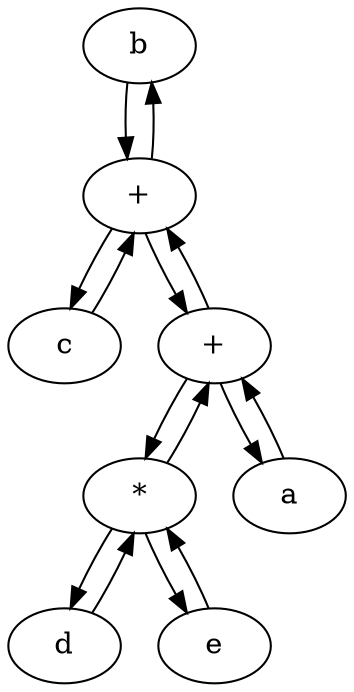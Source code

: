 digraph G {

3 [label = "b"]
6 [label = "d"]
5 [label = "*"]
4 [label = "c"]
0 [label = "+"]
1 [label = "a"]
2 [label = "+"]
7 [label = "e"]
6 -> 5

3 -> 2

4 -> 2

5 -> 0

5 -> 6

5 -> 7

2 -> 3

2 -> 4

2 -> 0

1 -> 0

0 -> 5

0 -> 1

0 -> 2

7 -> 5

}
